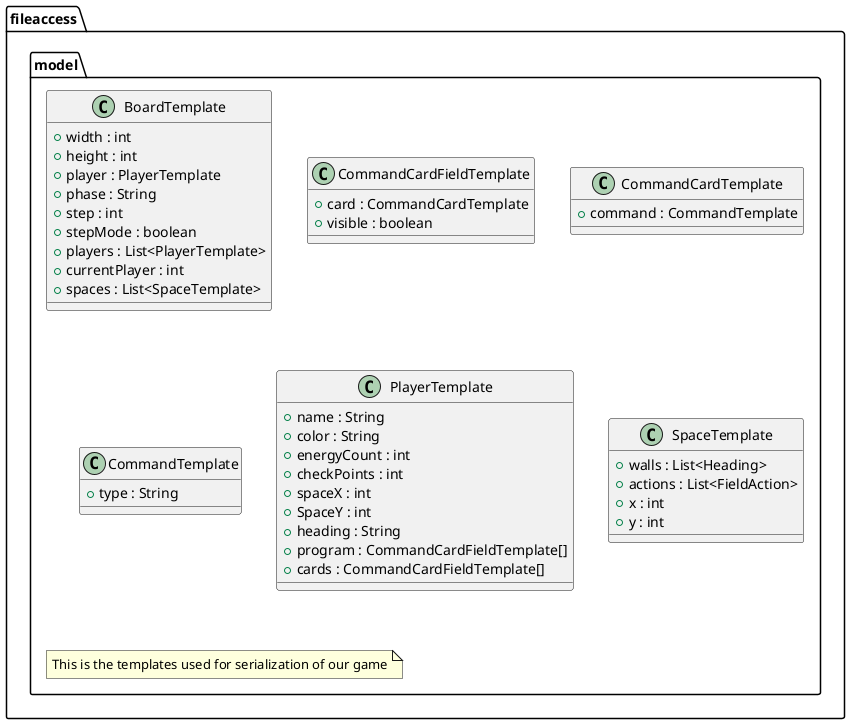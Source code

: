 @startuml
package fileaccess.model{
  class BoardTemplate{
      +width : int
      +height : int
      +player : PlayerTemplate
      +phase : String
      +step : int
      +stepMode : boolean
      +players : List<PlayerTemplate>
      +currentPlayer : int
      +spaces : List<SpaceTemplate>
  }
  class CommandCardFieldTemplate{
     +card : CommandCardTemplate
     +visible : boolean
  }
  class CommandCardTemplate{
     +command : CommandTemplate
  }
  class CommandTemplate{
     +type : String
  }
  class PlayerTemplate{
     +name : String
     +color : String
     +energyCount : int
     +checkPoints : int
     +spaceX : int
     +SpaceY : int
     +heading : String
     +program : CommandCardFieldTemplate[]
     +cards : CommandCardFieldTemplate[]
  }
  class SpaceTemplate{
     +walls : List<Heading>
     +actions : List<FieldAction>
     +x : int
     +y : int
  }

  note "This is the templates used for serialization of our game" as note1
}

@enduml